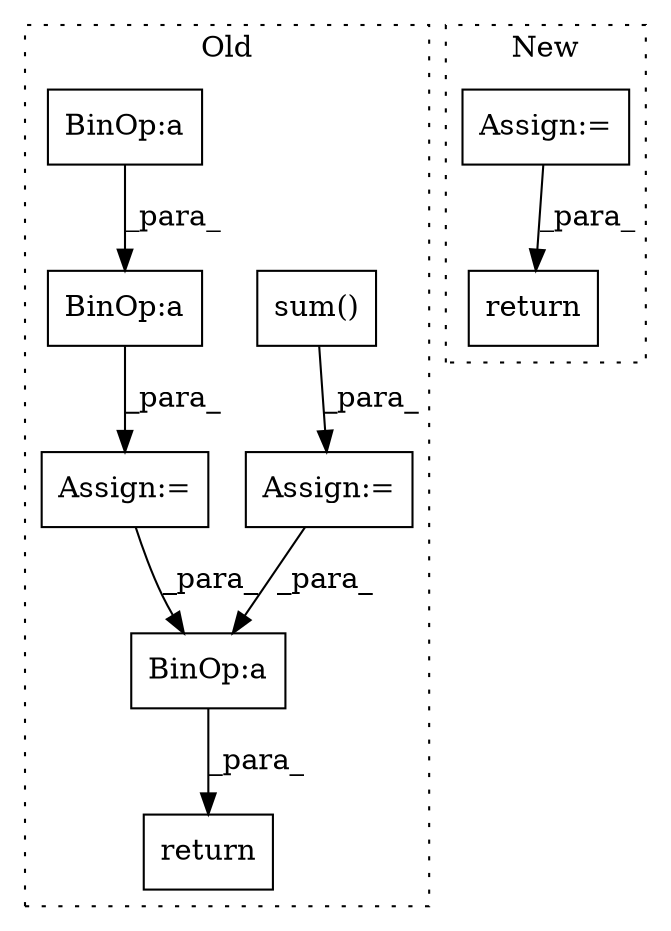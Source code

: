digraph G {
subgraph cluster0 {
1 [label="sum()" a="75" s="676,690" l="10,1" shape="box"];
3 [label="return" a="93" s="772" l="7" shape="box"];
4 [label="Assign:=" a="68" s="636" l="3" shape="box"];
5 [label="Assign:=" a="68" s="673" l="3" shape="box"];
6 [label="BinOp:a" a="82" s="653" l="3" shape="box"];
7 [label="BinOp:a" a="82" s="618" l="3" shape="box"];
9 [label="BinOp:a" a="82" s="780" l="3" shape="box"];
label = "Old";
style="dotted";
}
subgraph cluster1 {
2 [label="return" a="93" s="1679" l="7" shape="box"];
8 [label="Assign:=" a="68" s="1561" l="3" shape="box"];
label = "New";
style="dotted";
}
1 -> 5 [label="_para_"];
4 -> 9 [label="_para_"];
5 -> 9 [label="_para_"];
6 -> 4 [label="_para_"];
7 -> 6 [label="_para_"];
8 -> 2 [label="_para_"];
9 -> 3 [label="_para_"];
}